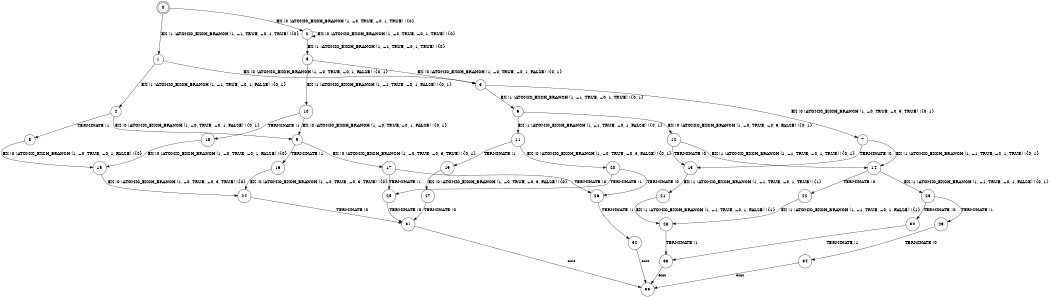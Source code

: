digraph BCG {
size = "7, 10.5";
center = TRUE;
node [shape = circle];
0 [peripheries = 2];
0 -> 1 [label = "EX !1 !ATOMIC_EXCH_BRANCH (1, +1, TRUE, +0, 1, TRUE) !{0}"];
0 -> 2 [label = "EX !0 !ATOMIC_EXCH_BRANCH (1, +0, TRUE, +0, 1, TRUE) !{0}"];
1 -> 3 [label = "EX !0 !ATOMIC_EXCH_BRANCH (1, +0, TRUE, +0, 1, FALSE) !{0, 1}"];
1 -> 4 [label = "EX !1 !ATOMIC_EXCH_BRANCH (1, +1, TRUE, +0, 1, FALSE) !{0, 1}"];
2 -> 5 [label = "EX !1 !ATOMIC_EXCH_BRANCH (1, +1, TRUE, +0, 1, TRUE) !{0}"];
2 -> 2 [label = "EX !0 !ATOMIC_EXCH_BRANCH (1, +0, TRUE, +0, 1, TRUE) !{0}"];
3 -> 6 [label = "EX !1 !ATOMIC_EXCH_BRANCH (1, +1, TRUE, +0, 1, TRUE) !{0, 1}"];
3 -> 7 [label = "EX !0 !ATOMIC_EXCH_BRANCH (1, +0, TRUE, +0, 3, TRUE) !{0, 1}"];
4 -> 8 [label = "TERMINATE !1"];
4 -> 9 [label = "EX !0 !ATOMIC_EXCH_BRANCH (1, +0, TRUE, +0, 1, FALSE) !{0, 1}"];
5 -> 10 [label = "EX !1 !ATOMIC_EXCH_BRANCH (1, +1, TRUE, +0, 1, FALSE) !{0, 1}"];
5 -> 3 [label = "EX !0 !ATOMIC_EXCH_BRANCH (1, +0, TRUE, +0, 1, FALSE) !{0, 1}"];
6 -> 11 [label = "EX !1 !ATOMIC_EXCH_BRANCH (1, +1, TRUE, +0, 1, FALSE) !{0, 1}"];
6 -> 12 [label = "EX !0 !ATOMIC_EXCH_BRANCH (1, +0, TRUE, +0, 3, FALSE) !{0, 1}"];
7 -> 13 [label = "TERMINATE !0"];
7 -> 14 [label = "EX !1 !ATOMIC_EXCH_BRANCH (1, +1, TRUE, +0, 1, TRUE) !{0, 1}"];
8 -> 15 [label = "EX !0 !ATOMIC_EXCH_BRANCH (1, +0, TRUE, +0, 1, FALSE) !{0}"];
9 -> 16 [label = "TERMINATE !1"];
9 -> 17 [label = "EX !0 !ATOMIC_EXCH_BRANCH (1, +0, TRUE, +0, 3, TRUE) !{0, 1}"];
10 -> 18 [label = "TERMINATE !1"];
10 -> 9 [label = "EX !0 !ATOMIC_EXCH_BRANCH (1, +0, TRUE, +0, 1, FALSE) !{0, 1}"];
11 -> 19 [label = "TERMINATE !1"];
11 -> 20 [label = "EX !0 !ATOMIC_EXCH_BRANCH (1, +0, TRUE, +0, 3, FALSE) !{0, 1}"];
12 -> 13 [label = "TERMINATE !0"];
12 -> 14 [label = "EX !1 !ATOMIC_EXCH_BRANCH (1, +1, TRUE, +0, 1, TRUE) !{0, 1}"];
13 -> 21 [label = "EX !1 !ATOMIC_EXCH_BRANCH (1, +1, TRUE, +0, 1, TRUE) !{1}"];
14 -> 22 [label = "TERMINATE !0"];
14 -> 23 [label = "EX !1 !ATOMIC_EXCH_BRANCH (1, +1, TRUE, +0, 1, FALSE) !{0, 1}"];
15 -> 24 [label = "EX !0 !ATOMIC_EXCH_BRANCH (1, +0, TRUE, +0, 3, TRUE) !{0}"];
16 -> 24 [label = "EX !0 !ATOMIC_EXCH_BRANCH (1, +0, TRUE, +0, 3, TRUE) !{0}"];
17 -> 25 [label = "TERMINATE !1"];
17 -> 26 [label = "TERMINATE !0"];
18 -> 15 [label = "EX !0 !ATOMIC_EXCH_BRANCH (1, +0, TRUE, +0, 1, FALSE) !{0}"];
19 -> 27 [label = "EX !0 !ATOMIC_EXCH_BRANCH (1, +0, TRUE, +0, 3, FALSE) !{0}"];
20 -> 25 [label = "TERMINATE !1"];
20 -> 26 [label = "TERMINATE !0"];
21 -> 28 [label = "EX !1 !ATOMIC_EXCH_BRANCH (1, +1, TRUE, +0, 1, FALSE) !{1}"];
22 -> 28 [label = "EX !1 !ATOMIC_EXCH_BRANCH (1, +1, TRUE, +0, 1, FALSE) !{1}"];
23 -> 29 [label = "TERMINATE !1"];
23 -> 30 [label = "TERMINATE !0"];
24 -> 31 [label = "TERMINATE !0"];
25 -> 31 [label = "TERMINATE !0"];
26 -> 32 [label = "TERMINATE !1"];
27 -> 31 [label = "TERMINATE !0"];
28 -> 33 [label = "TERMINATE !1"];
29 -> 34 [label = "TERMINATE !0"];
30 -> 33 [label = "TERMINATE !1"];
31 -> 35 [label = "exit"];
32 -> 35 [label = "exit"];
33 -> 35 [label = "exit"];
34 -> 35 [label = "exit"];
}
